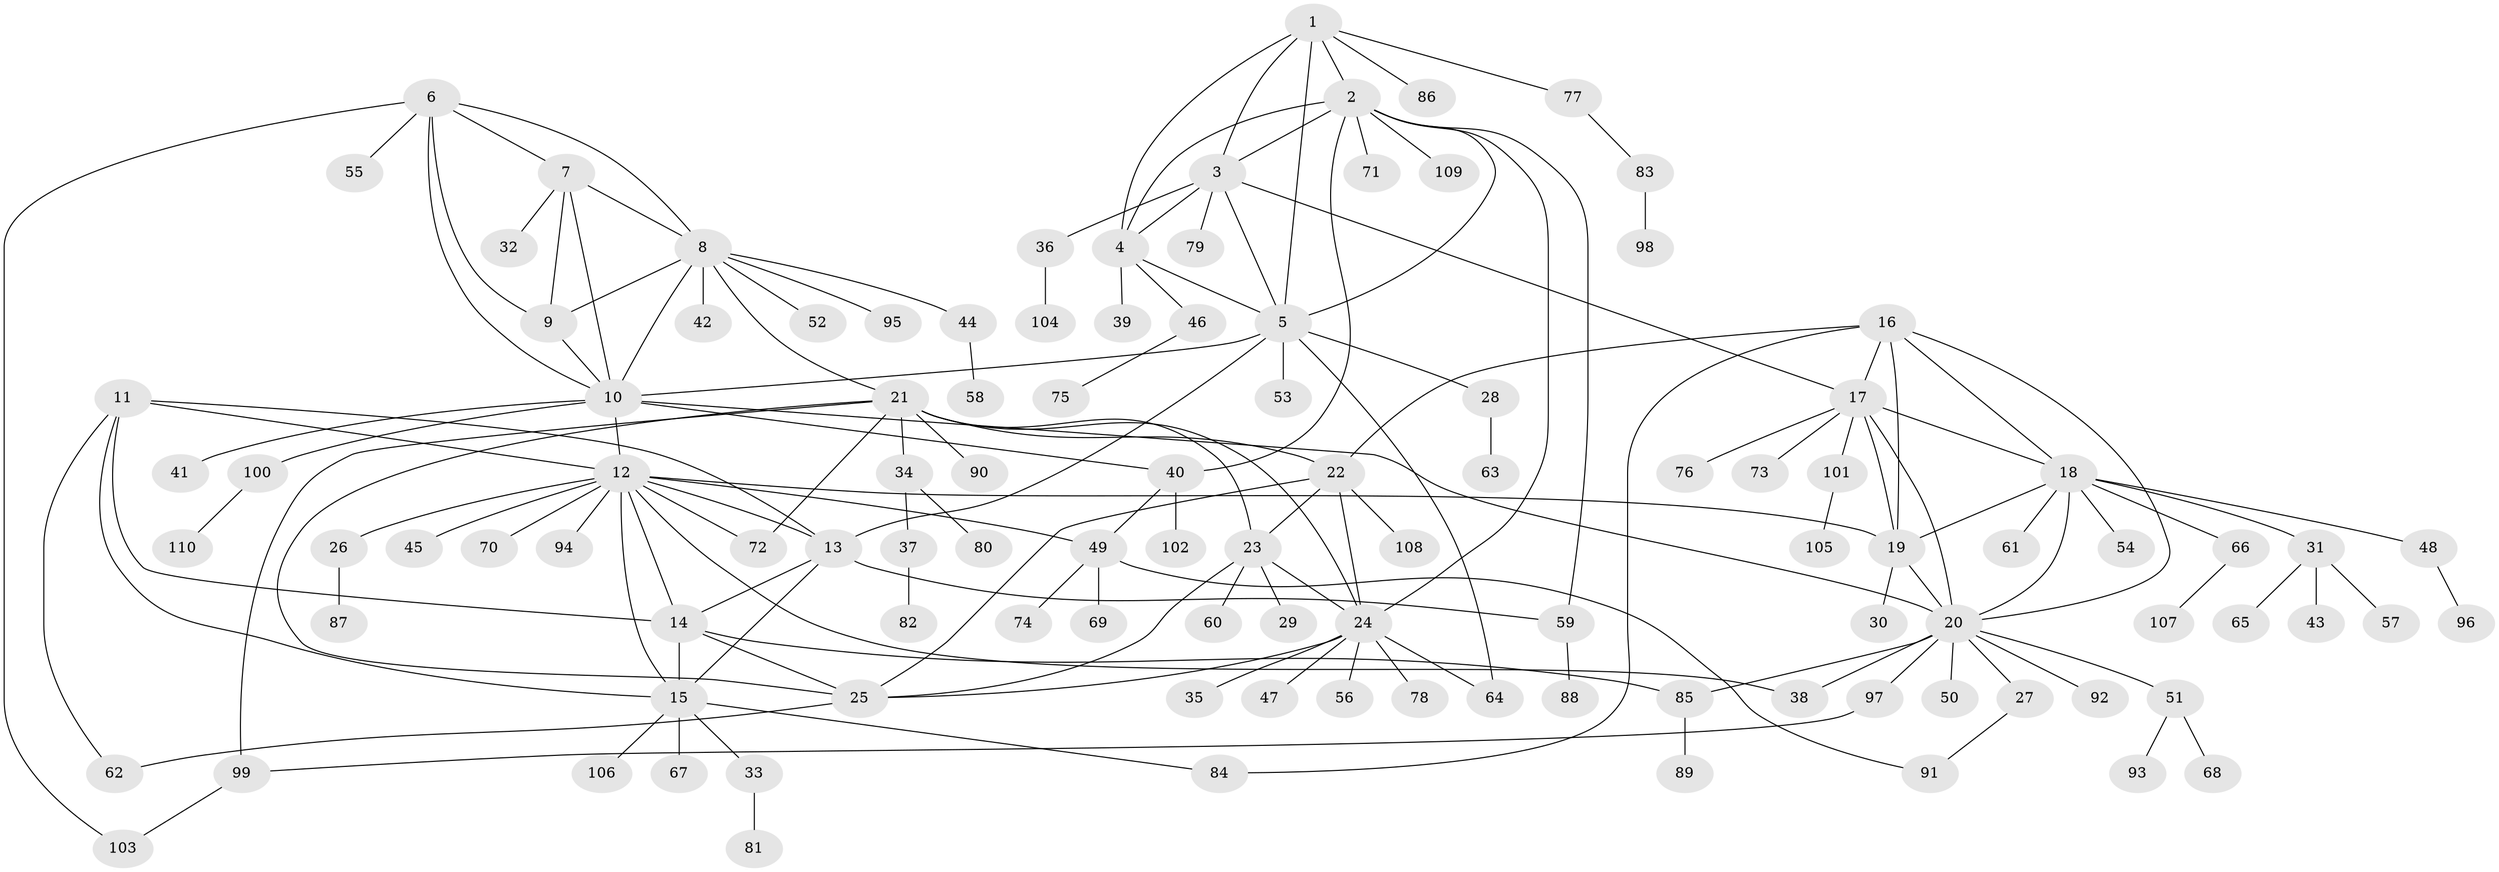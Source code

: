 // Generated by graph-tools (version 1.1) at 2025/26/03/09/25 03:26:36]
// undirected, 110 vertices, 157 edges
graph export_dot {
graph [start="1"]
  node [color=gray90,style=filled];
  1;
  2;
  3;
  4;
  5;
  6;
  7;
  8;
  9;
  10;
  11;
  12;
  13;
  14;
  15;
  16;
  17;
  18;
  19;
  20;
  21;
  22;
  23;
  24;
  25;
  26;
  27;
  28;
  29;
  30;
  31;
  32;
  33;
  34;
  35;
  36;
  37;
  38;
  39;
  40;
  41;
  42;
  43;
  44;
  45;
  46;
  47;
  48;
  49;
  50;
  51;
  52;
  53;
  54;
  55;
  56;
  57;
  58;
  59;
  60;
  61;
  62;
  63;
  64;
  65;
  66;
  67;
  68;
  69;
  70;
  71;
  72;
  73;
  74;
  75;
  76;
  77;
  78;
  79;
  80;
  81;
  82;
  83;
  84;
  85;
  86;
  87;
  88;
  89;
  90;
  91;
  92;
  93;
  94;
  95;
  96;
  97;
  98;
  99;
  100;
  101;
  102;
  103;
  104;
  105;
  106;
  107;
  108;
  109;
  110;
  1 -- 2;
  1 -- 3;
  1 -- 4;
  1 -- 5;
  1 -- 77;
  1 -- 86;
  2 -- 3;
  2 -- 4;
  2 -- 5;
  2 -- 24;
  2 -- 40;
  2 -- 59;
  2 -- 71;
  2 -- 109;
  3 -- 4;
  3 -- 5;
  3 -- 17;
  3 -- 36;
  3 -- 79;
  4 -- 5;
  4 -- 39;
  4 -- 46;
  5 -- 10;
  5 -- 13;
  5 -- 28;
  5 -- 53;
  5 -- 64;
  6 -- 7;
  6 -- 8;
  6 -- 9;
  6 -- 10;
  6 -- 55;
  6 -- 103;
  7 -- 8;
  7 -- 9;
  7 -- 10;
  7 -- 32;
  8 -- 9;
  8 -- 10;
  8 -- 21;
  8 -- 42;
  8 -- 44;
  8 -- 52;
  8 -- 95;
  9 -- 10;
  10 -- 12;
  10 -- 20;
  10 -- 40;
  10 -- 41;
  10 -- 100;
  11 -- 12;
  11 -- 13;
  11 -- 14;
  11 -- 15;
  11 -- 62;
  12 -- 13;
  12 -- 14;
  12 -- 15;
  12 -- 19;
  12 -- 26;
  12 -- 38;
  12 -- 45;
  12 -- 49;
  12 -- 70;
  12 -- 72;
  12 -- 94;
  13 -- 14;
  13 -- 15;
  13 -- 59;
  14 -- 15;
  14 -- 25;
  14 -- 85;
  15 -- 33;
  15 -- 67;
  15 -- 84;
  15 -- 106;
  16 -- 17;
  16 -- 18;
  16 -- 19;
  16 -- 20;
  16 -- 22;
  16 -- 84;
  17 -- 18;
  17 -- 19;
  17 -- 20;
  17 -- 73;
  17 -- 76;
  17 -- 101;
  18 -- 19;
  18 -- 20;
  18 -- 31;
  18 -- 48;
  18 -- 54;
  18 -- 61;
  18 -- 66;
  19 -- 20;
  19 -- 30;
  20 -- 27;
  20 -- 38;
  20 -- 50;
  20 -- 51;
  20 -- 85;
  20 -- 92;
  20 -- 97;
  21 -- 22;
  21 -- 23;
  21 -- 24;
  21 -- 25;
  21 -- 34;
  21 -- 72;
  21 -- 90;
  21 -- 99;
  22 -- 23;
  22 -- 24;
  22 -- 25;
  22 -- 108;
  23 -- 24;
  23 -- 25;
  23 -- 29;
  23 -- 60;
  24 -- 25;
  24 -- 35;
  24 -- 47;
  24 -- 56;
  24 -- 64;
  24 -- 78;
  25 -- 62;
  26 -- 87;
  27 -- 91;
  28 -- 63;
  31 -- 43;
  31 -- 57;
  31 -- 65;
  33 -- 81;
  34 -- 37;
  34 -- 80;
  36 -- 104;
  37 -- 82;
  40 -- 49;
  40 -- 102;
  44 -- 58;
  46 -- 75;
  48 -- 96;
  49 -- 69;
  49 -- 74;
  49 -- 91;
  51 -- 68;
  51 -- 93;
  59 -- 88;
  66 -- 107;
  77 -- 83;
  83 -- 98;
  85 -- 89;
  97 -- 99;
  99 -- 103;
  100 -- 110;
  101 -- 105;
}
